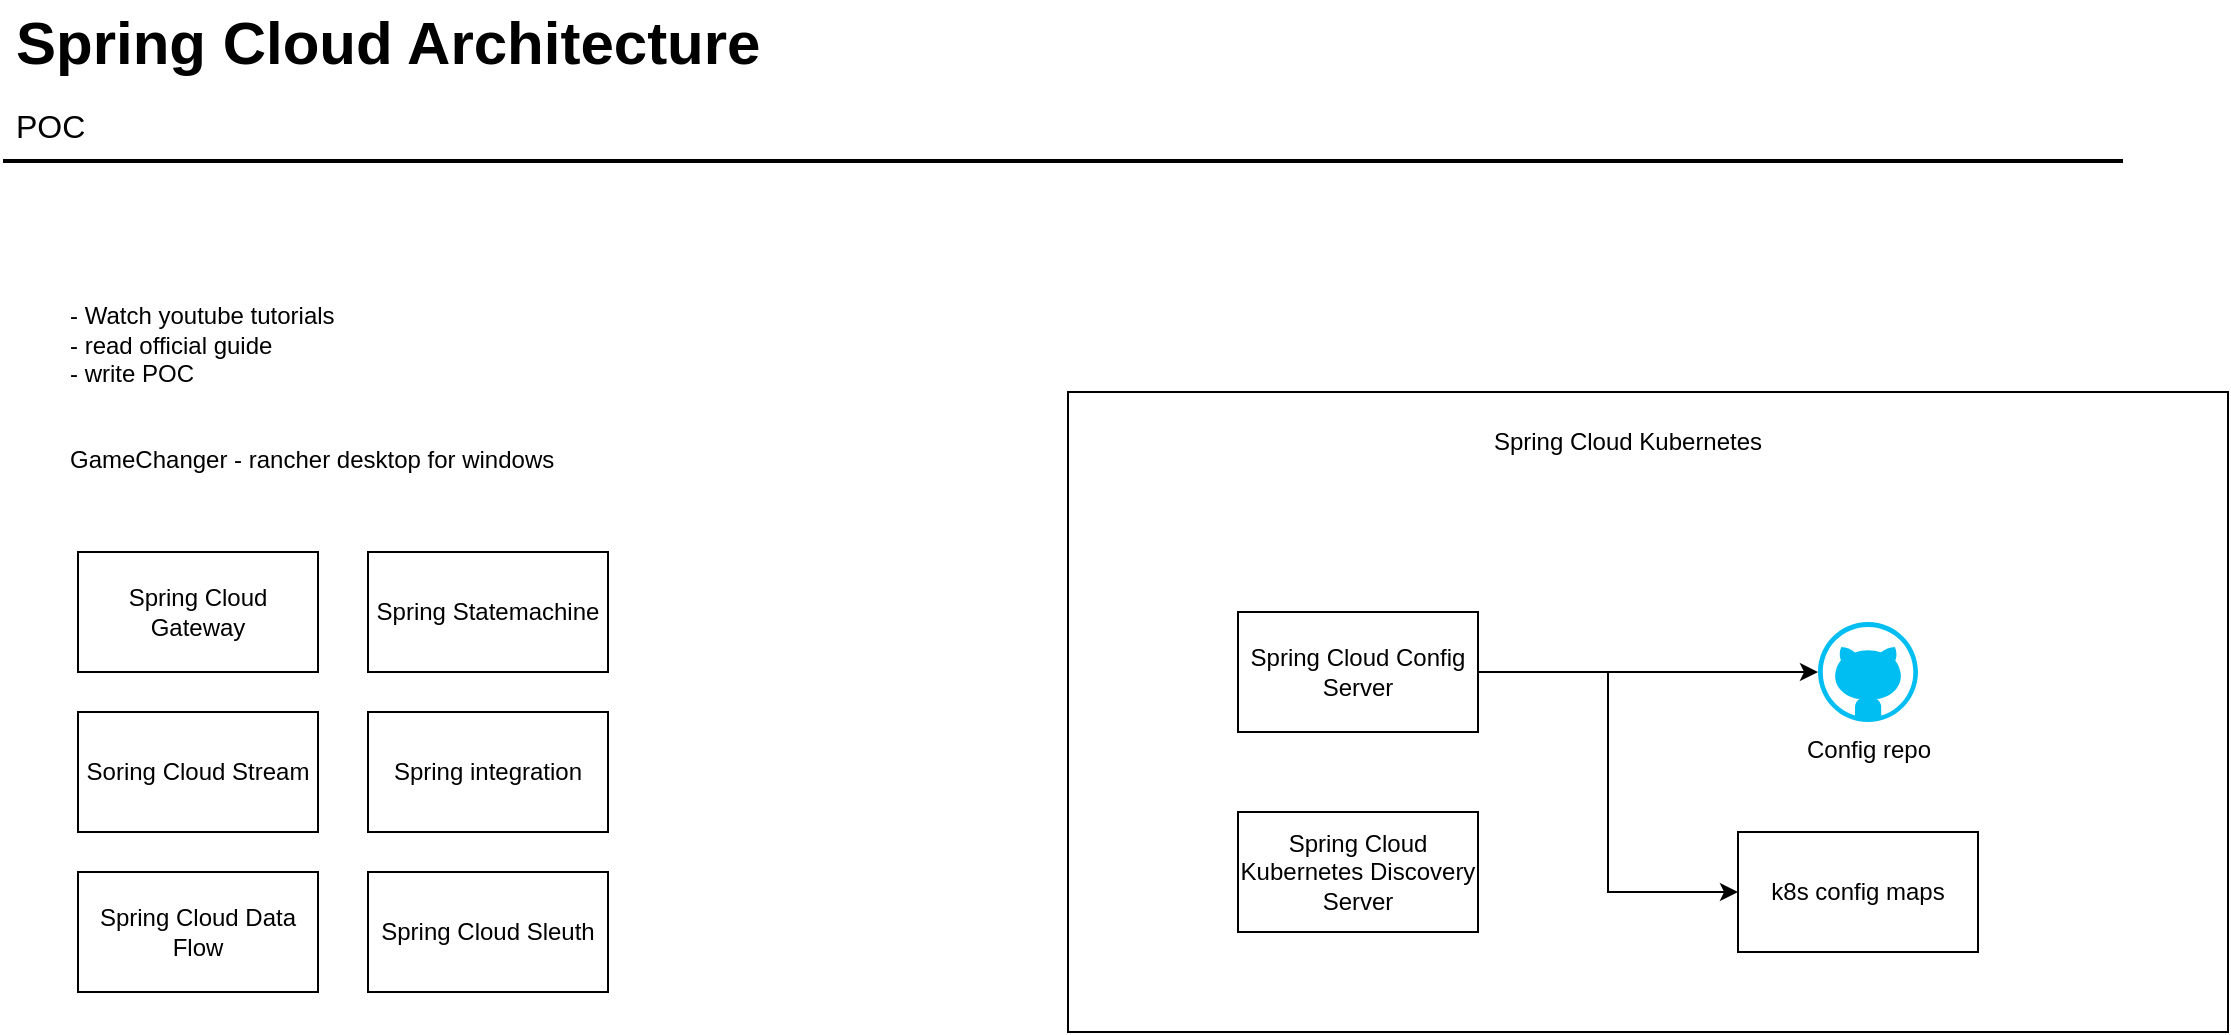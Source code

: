 <mxfile version="24.7.6">
  <diagram id="Ht1M8jgEwFfnCIfOTk4-" name="Page-1">
    <mxGraphModel dx="1434" dy="772" grid="1" gridSize="10" guides="1" tooltips="1" connect="1" arrows="1" fold="1" page="1" pageScale="1" pageWidth="1169" pageHeight="827" math="0" shadow="0">
      <root>
        <mxCell id="0" />
        <mxCell id="1" parent="0" />
        <mxCell id="KfJUkUHB5jhevkHiMozb-13" value="" style="rounded=0;whiteSpace=wrap;html=1;" vertex="1" parent="1">
          <mxGeometry x="585" y="260" width="580" height="320" as="geometry" />
        </mxCell>
        <mxCell id="-QjtrjUzRDEMRZ5MF8oH-47" value="Spring Cloud Architecture" style="text;html=1;resizable=0;points=[];autosize=1;align=left;verticalAlign=top;spacingTop=-4;fontSize=30;fontStyle=1" parent="1" vertex="1">
          <mxGeometry x="56.5" y="64.5" width="360" height="40" as="geometry" />
        </mxCell>
        <mxCell id="-QjtrjUzRDEMRZ5MF8oH-48" value="POC" style="text;html=1;resizable=0;points=[];autosize=1;align=left;verticalAlign=top;spacingTop=-4;fontSize=16;" parent="1" vertex="1">
          <mxGeometry x="56.5" y="114.5" width="60" height="30" as="geometry" />
        </mxCell>
        <mxCell id="SCVMTBWpLvtzJIhz15lM-1" value="" style="line;strokeWidth=2;html=1;fontSize=14;" parent="1" vertex="1">
          <mxGeometry x="52.5" y="139.5" width="1060" height="10" as="geometry" />
        </mxCell>
        <mxCell id="-uH2EFcJphFzesd2i5at-2" value="- Watch youtube tutorials&lt;div&gt;- read official guide&lt;/div&gt;&lt;div&gt;- write POC&lt;/div&gt;&lt;div&gt;&lt;br&gt;&lt;/div&gt;&lt;div&gt;&lt;br&gt;&lt;/div&gt;&lt;div&gt;GameChanger - rancher desktop for windows&lt;br&gt;&lt;div&gt;&lt;br&gt;&lt;/div&gt;&lt;/div&gt;" style="text;strokeColor=none;fillColor=none;align=left;verticalAlign=middle;spacingLeft=4;spacingRight=4;overflow=hidden;points=[[0,0.5],[1,0.5]];portConstraint=eastwest;rotatable=0;whiteSpace=wrap;html=1;" parent="1" vertex="1">
          <mxGeometry x="80" y="200" width="430" height="130" as="geometry" />
        </mxCell>
        <mxCell id="KfJUkUHB5jhevkHiMozb-5" style="edgeStyle=orthogonalEdgeStyle;rounded=0;orthogonalLoop=1;jettySize=auto;html=1;entryX=0;entryY=0.5;entryDx=0;entryDy=0;" edge="1" parent="1" source="KfJUkUHB5jhevkHiMozb-1" target="KfJUkUHB5jhevkHiMozb-4">
          <mxGeometry relative="1" as="geometry" />
        </mxCell>
        <mxCell id="KfJUkUHB5jhevkHiMozb-1" value="Spring Cloud Config Server" style="rounded=0;whiteSpace=wrap;html=1;" vertex="1" parent="1">
          <mxGeometry x="670" y="370" width="120" height="60" as="geometry" />
        </mxCell>
        <mxCell id="KfJUkUHB5jhevkHiMozb-2" value="Config repo" style="verticalLabelPosition=bottom;html=1;verticalAlign=top;align=center;strokeColor=none;fillColor=#00BEF2;shape=mxgraph.azure.github_code;pointerEvents=1;" vertex="1" parent="1">
          <mxGeometry x="960" y="375" width="50" height="50" as="geometry" />
        </mxCell>
        <mxCell id="KfJUkUHB5jhevkHiMozb-3" style="edgeStyle=orthogonalEdgeStyle;rounded=0;orthogonalLoop=1;jettySize=auto;html=1;entryX=0;entryY=0.5;entryDx=0;entryDy=0;entryPerimeter=0;" edge="1" parent="1" source="KfJUkUHB5jhevkHiMozb-1" target="KfJUkUHB5jhevkHiMozb-2">
          <mxGeometry relative="1" as="geometry" />
        </mxCell>
        <mxCell id="KfJUkUHB5jhevkHiMozb-4" value="k8s config maps" style="rounded=0;whiteSpace=wrap;html=1;" vertex="1" parent="1">
          <mxGeometry x="920" y="480" width="120" height="60" as="geometry" />
        </mxCell>
        <mxCell id="KfJUkUHB5jhevkHiMozb-6" value="Spring Cloud Kubernetes Discovery Server" style="rounded=0;whiteSpace=wrap;html=1;" vertex="1" parent="1">
          <mxGeometry x="670" y="470" width="120" height="60" as="geometry" />
        </mxCell>
        <mxCell id="KfJUkUHB5jhevkHiMozb-7" value="Spring Cloud Sleuth" style="rounded=0;whiteSpace=wrap;html=1;" vertex="1" parent="1">
          <mxGeometry x="235" y="500" width="120" height="60" as="geometry" />
        </mxCell>
        <mxCell id="KfJUkUHB5jhevkHiMozb-8" value="Spring Cloud Gateway" style="rounded=0;whiteSpace=wrap;html=1;" vertex="1" parent="1">
          <mxGeometry x="90" y="340" width="120" height="60" as="geometry" />
        </mxCell>
        <mxCell id="KfJUkUHB5jhevkHiMozb-9" value="Soring Cloud Stream" style="rounded=0;whiteSpace=wrap;html=1;" vertex="1" parent="1">
          <mxGeometry x="90" y="420" width="120" height="60" as="geometry" />
        </mxCell>
        <mxCell id="KfJUkUHB5jhevkHiMozb-10" value="Spring Cloud Data Flow" style="rounded=0;whiteSpace=wrap;html=1;" vertex="1" parent="1">
          <mxGeometry x="90" y="500" width="120" height="60" as="geometry" />
        </mxCell>
        <mxCell id="KfJUkUHB5jhevkHiMozb-11" value="Spring Statemachine" style="rounded=0;whiteSpace=wrap;html=1;" vertex="1" parent="1">
          <mxGeometry x="235" y="340" width="120" height="60" as="geometry" />
        </mxCell>
        <mxCell id="KfJUkUHB5jhevkHiMozb-12" value="Spring integration" style="rounded=0;whiteSpace=wrap;html=1;" vertex="1" parent="1">
          <mxGeometry x="235" y="420" width="120" height="60" as="geometry" />
        </mxCell>
        <mxCell id="KfJUkUHB5jhevkHiMozb-14" value="Spring Cloud Kubernetes" style="text;html=1;align=center;verticalAlign=middle;whiteSpace=wrap;rounded=0;" vertex="1" parent="1">
          <mxGeometry x="780" y="270" width="170" height="30" as="geometry" />
        </mxCell>
      </root>
    </mxGraphModel>
  </diagram>
</mxfile>
